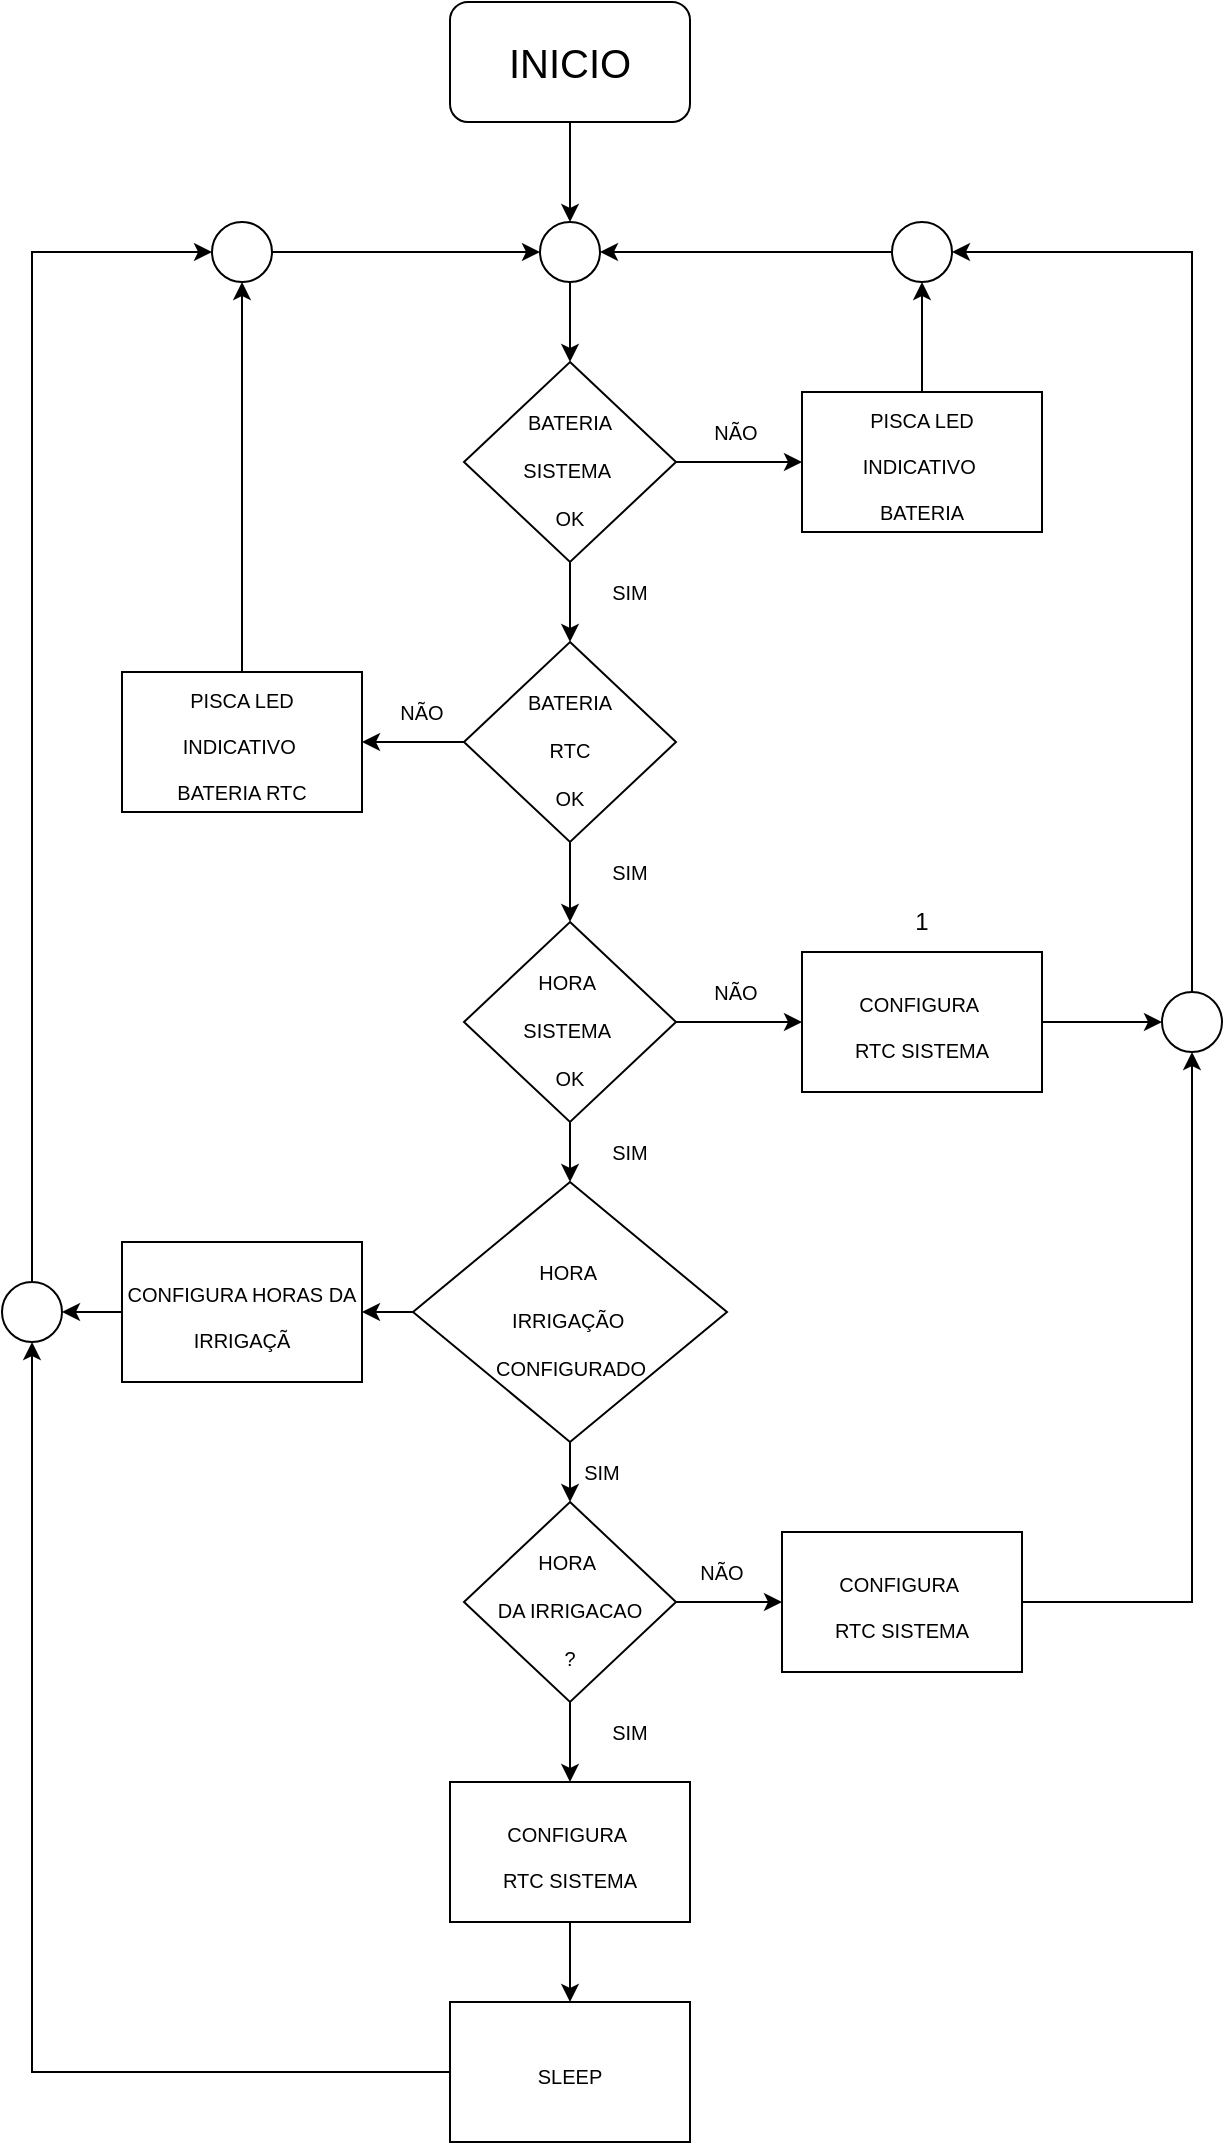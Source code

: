 <mxfile version="19.0.3" type="device"><diagram id="z5xFOaMXRzOpttD5_Gw4" name="Página-1"><mxGraphModel dx="1102" dy="905" grid="1" gridSize="10" guides="1" tooltips="1" connect="1" arrows="1" fold="1" page="1" pageScale="1" pageWidth="827" pageHeight="1169" math="0" shadow="0"><root><mxCell id="0"/><mxCell id="1" parent="0"/><mxCell id="EFNYkUk9EyJNP__9S5fV-4" style="edgeStyle=orthogonalEdgeStyle;rounded=0;orthogonalLoop=1;jettySize=auto;html=1;entryX=0.5;entryY=0;entryDx=0;entryDy=0;fontSize=19;" parent="1" source="EFNYkUk9EyJNP__9S5fV-1" target="EFNYkUk9EyJNP__9S5fV-3" edge="1"><mxGeometry relative="1" as="geometry"/></mxCell><mxCell id="EFNYkUk9EyJNP__9S5fV-1" value="&lt;font style=&quot;font-size: 20px;&quot;&gt;INICIO&lt;/font&gt;" style="rounded=1;whiteSpace=wrap;html=1;" parent="1" vertex="1"><mxGeometry x="354" y="40" width="120" height="60" as="geometry"/></mxCell><mxCell id="EFNYkUk9EyJNP__9S5fV-8" style="edgeStyle=orthogonalEdgeStyle;rounded=0;orthogonalLoop=1;jettySize=auto;html=1;entryX=0;entryY=0.5;entryDx=0;entryDy=0;fontSize=10;" parent="1" source="EFNYkUk9EyJNP__9S5fV-2" target="EFNYkUk9EyJNP__9S5fV-6" edge="1"><mxGeometry relative="1" as="geometry"/></mxCell><mxCell id="EFNYkUk9EyJNP__9S5fV-15" style="edgeStyle=orthogonalEdgeStyle;rounded=0;orthogonalLoop=1;jettySize=auto;html=1;entryX=0.5;entryY=0;entryDx=0;entryDy=0;fontSize=10;" parent="1" source="EFNYkUk9EyJNP__9S5fV-2" target="EFNYkUk9EyJNP__9S5fV-11" edge="1"><mxGeometry relative="1" as="geometry"/></mxCell><mxCell id="EFNYkUk9EyJNP__9S5fV-2" value="&lt;font size=&quot;1&quot;&gt;BATERIA&lt;br&gt;SISTEMA&amp;nbsp;&lt;br&gt;OK&lt;br&gt;&lt;/font&gt;" style="rhombus;whiteSpace=wrap;html=1;fontSize=20;" parent="1" vertex="1"><mxGeometry x="361" y="220" width="106" height="100" as="geometry"/></mxCell><mxCell id="EFNYkUk9EyJNP__9S5fV-5" style="edgeStyle=orthogonalEdgeStyle;rounded=0;orthogonalLoop=1;jettySize=auto;html=1;entryX=0.5;entryY=0;entryDx=0;entryDy=0;fontSize=19;" parent="1" source="EFNYkUk9EyJNP__9S5fV-3" target="EFNYkUk9EyJNP__9S5fV-2" edge="1"><mxGeometry relative="1" as="geometry"/></mxCell><mxCell id="EFNYkUk9EyJNP__9S5fV-3" value="" style="ellipse;whiteSpace=wrap;html=1;aspect=fixed;fontSize=19;" parent="1" vertex="1"><mxGeometry x="399" y="150" width="30" height="30" as="geometry"/></mxCell><mxCell id="EFNYkUk9EyJNP__9S5fV-21" style="edgeStyle=orthogonalEdgeStyle;rounded=0;orthogonalLoop=1;jettySize=auto;html=1;entryX=0.5;entryY=1;entryDx=0;entryDy=0;fontSize=10;" parent="1" source="EFNYkUk9EyJNP__9S5fV-6" target="EFNYkUk9EyJNP__9S5fV-19" edge="1"><mxGeometry relative="1" as="geometry"/></mxCell><mxCell id="EFNYkUk9EyJNP__9S5fV-6" value="&lt;font style=&quot;font-size: 10px;&quot;&gt;PISCA LED&lt;br&gt;INDICATIVO&amp;nbsp;&lt;br&gt;BATERIA&lt;/font&gt;" style="rounded=0;whiteSpace=wrap;html=1;fontSize=19;" parent="1" vertex="1"><mxGeometry x="530" y="235" width="120" height="70" as="geometry"/></mxCell><mxCell id="EFNYkUk9EyJNP__9S5fV-10" value="NÃO" style="text;html=1;strokeColor=none;fillColor=none;align=center;verticalAlign=middle;whiteSpace=wrap;rounded=0;fontSize=10;" parent="1" vertex="1"><mxGeometry x="467" y="240" width="60" height="30" as="geometry"/></mxCell><mxCell id="EFNYkUk9EyJNP__9S5fV-13" style="edgeStyle=orthogonalEdgeStyle;rounded=0;orthogonalLoop=1;jettySize=auto;html=1;entryX=1;entryY=0.5;entryDx=0;entryDy=0;fontSize=10;" parent="1" source="EFNYkUk9EyJNP__9S5fV-11" target="EFNYkUk9EyJNP__9S5fV-12" edge="1"><mxGeometry relative="1" as="geometry"/></mxCell><mxCell id="EFNYkUk9EyJNP__9S5fV-18" style="edgeStyle=orthogonalEdgeStyle;rounded=0;orthogonalLoop=1;jettySize=auto;html=1;entryX=0.5;entryY=0;entryDx=0;entryDy=0;fontSize=10;" parent="1" source="EFNYkUk9EyJNP__9S5fV-11" target="EFNYkUk9EyJNP__9S5fV-17" edge="1"><mxGeometry relative="1" as="geometry"/></mxCell><mxCell id="EFNYkUk9EyJNP__9S5fV-11" value="&lt;font size=&quot;1&quot;&gt;BATERIA&lt;br&gt;RTC&lt;br&gt;OK&lt;br&gt;&lt;/font&gt;" style="rhombus;whiteSpace=wrap;html=1;fontSize=20;" parent="1" vertex="1"><mxGeometry x="361" y="360" width="106" height="100" as="geometry"/></mxCell><mxCell id="EFNYkUk9EyJNP__9S5fV-34" style="edgeStyle=orthogonalEdgeStyle;rounded=0;orthogonalLoop=1;jettySize=auto;html=1;entryX=0.5;entryY=1;entryDx=0;entryDy=0;fontSize=10;fontColor=none;" parent="1" source="EFNYkUk9EyJNP__9S5fV-12" target="EFNYkUk9EyJNP__9S5fV-32" edge="1"><mxGeometry relative="1" as="geometry"/></mxCell><mxCell id="EFNYkUk9EyJNP__9S5fV-12" value="&lt;font style=&quot;font-size: 10px;&quot;&gt;PISCA LED&lt;br&gt;INDICATIVO&amp;nbsp;&lt;br&gt;BATERIA RTC&lt;/font&gt;" style="rounded=0;whiteSpace=wrap;html=1;fontSize=19;" parent="1" vertex="1"><mxGeometry x="190" y="375" width="120" height="70" as="geometry"/></mxCell><mxCell id="EFNYkUk9EyJNP__9S5fV-16" value="NÃO" style="text;html=1;strokeColor=none;fillColor=none;align=center;verticalAlign=middle;whiteSpace=wrap;rounded=0;fontSize=10;" parent="1" vertex="1"><mxGeometry x="310" y="380" width="60" height="30" as="geometry"/></mxCell><mxCell id="EFNYkUk9EyJNP__9S5fV-24" style="edgeStyle=orthogonalEdgeStyle;rounded=0;orthogonalLoop=1;jettySize=auto;html=1;entryX=0;entryY=0.5;entryDx=0;entryDy=0;fontSize=10;" parent="1" source="EFNYkUk9EyJNP__9S5fV-17" target="EFNYkUk9EyJNP__9S5fV-23" edge="1"><mxGeometry relative="1" as="geometry"/></mxCell><mxCell id="EFNYkUk9EyJNP__9S5fV-36" style="edgeStyle=orthogonalEdgeStyle;rounded=0;orthogonalLoop=1;jettySize=auto;html=1;entryX=0.5;entryY=0;entryDx=0;entryDy=0;fontSize=10;fontColor=none;" parent="1" source="EFNYkUk9EyJNP__9S5fV-17" target="EFNYkUk9EyJNP__9S5fV-29" edge="1"><mxGeometry relative="1" as="geometry"/></mxCell><mxCell id="EFNYkUk9EyJNP__9S5fV-17" value="&lt;font size=&quot;1&quot;&gt;HORA&amp;nbsp;&lt;br&gt;SISTEMA&amp;nbsp;&lt;br&gt;OK&lt;br&gt;&lt;/font&gt;" style="rhombus;whiteSpace=wrap;html=1;fontSize=20;" parent="1" vertex="1"><mxGeometry x="361" y="500" width="106" height="100" as="geometry"/></mxCell><mxCell id="EFNYkUk9EyJNP__9S5fV-20" style="edgeStyle=orthogonalEdgeStyle;rounded=0;orthogonalLoop=1;jettySize=auto;html=1;entryX=1;entryY=0.5;entryDx=0;entryDy=0;fontSize=10;" parent="1" source="EFNYkUk9EyJNP__9S5fV-19" target="EFNYkUk9EyJNP__9S5fV-3" edge="1"><mxGeometry relative="1" as="geometry"/></mxCell><mxCell id="EFNYkUk9EyJNP__9S5fV-19" value="" style="ellipse;whiteSpace=wrap;html=1;aspect=fixed;fontSize=19;" parent="1" vertex="1"><mxGeometry x="575" y="150" width="30" height="30" as="geometry"/></mxCell><mxCell id="EFNYkUk9EyJNP__9S5fV-46" style="edgeStyle=orthogonalEdgeStyle;rounded=0;orthogonalLoop=1;jettySize=auto;html=1;entryX=0;entryY=0.5;entryDx=0;entryDy=0;fontSize=10;fontColor=none;" parent="1" source="EFNYkUk9EyJNP__9S5fV-23" target="EFNYkUk9EyJNP__9S5fV-45" edge="1"><mxGeometry relative="1" as="geometry"/></mxCell><mxCell id="EFNYkUk9EyJNP__9S5fV-23" value="&lt;span style=&quot;font-size: 10px;&quot;&gt;CONFIGURA&amp;nbsp;&lt;br&gt;RTC SISTEMA&lt;br&gt;&lt;/span&gt;" style="rounded=0;whiteSpace=wrap;html=1;fontSize=19;" parent="1" vertex="1"><mxGeometry x="530" y="515" width="120" height="70" as="geometry"/></mxCell><mxCell id="EFNYkUk9EyJNP__9S5fV-26" value="SIM" style="text;html=1;strokeColor=none;fillColor=none;align=center;verticalAlign=middle;whiteSpace=wrap;rounded=0;fontSize=10;" parent="1" vertex="1"><mxGeometry x="414" y="320" width="60" height="30" as="geometry"/></mxCell><mxCell id="EFNYkUk9EyJNP__9S5fV-27" value="SIM" style="text;html=1;strokeColor=none;fillColor=none;align=center;verticalAlign=middle;whiteSpace=wrap;rounded=0;fontSize=10;" parent="1" vertex="1"><mxGeometry x="414" y="460" width="60" height="30" as="geometry"/></mxCell><mxCell id="EFNYkUk9EyJNP__9S5fV-28" value="NÃO" style="text;html=1;strokeColor=none;fillColor=none;align=center;verticalAlign=middle;whiteSpace=wrap;rounded=0;fontSize=10;" parent="1" vertex="1"><mxGeometry x="467" y="520" width="60" height="30" as="geometry"/></mxCell><mxCell id="EFNYkUk9EyJNP__9S5fV-31" style="edgeStyle=orthogonalEdgeStyle;rounded=0;orthogonalLoop=1;jettySize=auto;html=1;fontSize=10;fontColor=none;" parent="1" source="EFNYkUk9EyJNP__9S5fV-29" target="EFNYkUk9EyJNP__9S5fV-30" edge="1"><mxGeometry relative="1" as="geometry"/></mxCell><mxCell id="EFNYkUk9EyJNP__9S5fV-39" style="edgeStyle=orthogonalEdgeStyle;rounded=0;orthogonalLoop=1;jettySize=auto;html=1;entryX=0.5;entryY=0;entryDx=0;entryDy=0;fontSize=10;fontColor=none;" parent="1" source="EFNYkUk9EyJNP__9S5fV-29" target="EFNYkUk9EyJNP__9S5fV-38" edge="1"><mxGeometry relative="1" as="geometry"/></mxCell><mxCell id="EFNYkUk9EyJNP__9S5fV-29" value="&lt;font size=&quot;1&quot;&gt;HORA&amp;nbsp;&lt;br&gt;IRRIGAÇÃO&amp;nbsp;&lt;br&gt;CONFIGURADO&lt;br&gt;&lt;/font&gt;" style="rhombus;whiteSpace=wrap;html=1;fontSize=20;" parent="1" vertex="1"><mxGeometry x="335.5" y="630" width="157" height="130" as="geometry"/></mxCell><mxCell id="EFNYkUk9EyJNP__9S5fV-55" style="edgeStyle=orthogonalEdgeStyle;rounded=0;orthogonalLoop=1;jettySize=auto;html=1;entryX=1;entryY=0.5;entryDx=0;entryDy=0;fontSize=10;fontColor=none;" parent="1" source="EFNYkUk9EyJNP__9S5fV-30" target="EFNYkUk9EyJNP__9S5fV-54" edge="1"><mxGeometry relative="1" as="geometry"/></mxCell><mxCell id="EFNYkUk9EyJNP__9S5fV-30" value="&lt;span style=&quot;font-size: 10px;&quot;&gt;CONFIGURA HORAS DA IRRIGAÇÃ&lt;/span&gt;" style="rounded=0;whiteSpace=wrap;html=1;fontSize=19;" parent="1" vertex="1"><mxGeometry x="190" y="660" width="120" height="70" as="geometry"/></mxCell><mxCell id="EFNYkUk9EyJNP__9S5fV-33" style="edgeStyle=orthogonalEdgeStyle;rounded=0;orthogonalLoop=1;jettySize=auto;html=1;entryX=0;entryY=0.5;entryDx=0;entryDy=0;fontSize=10;fontColor=none;" parent="1" source="EFNYkUk9EyJNP__9S5fV-32" target="EFNYkUk9EyJNP__9S5fV-3" edge="1"><mxGeometry relative="1" as="geometry"/></mxCell><mxCell id="EFNYkUk9EyJNP__9S5fV-32" value="" style="ellipse;whiteSpace=wrap;html=1;aspect=fixed;fontSize=19;" parent="1" vertex="1"><mxGeometry x="235" y="150" width="30" height="30" as="geometry"/></mxCell><mxCell id="EFNYkUk9EyJNP__9S5fV-37" value="SIM" style="text;html=1;strokeColor=none;fillColor=none;align=center;verticalAlign=middle;whiteSpace=wrap;rounded=0;fontSize=10;" parent="1" vertex="1"><mxGeometry x="414" y="600" width="60" height="30" as="geometry"/></mxCell><mxCell id="EFNYkUk9EyJNP__9S5fV-43" style="edgeStyle=orthogonalEdgeStyle;rounded=0;orthogonalLoop=1;jettySize=auto;html=1;entryX=0;entryY=0.5;entryDx=0;entryDy=0;fontSize=10;fontColor=none;" parent="1" source="EFNYkUk9EyJNP__9S5fV-38" target="EFNYkUk9EyJNP__9S5fV-40" edge="1"><mxGeometry relative="1" as="geometry"/></mxCell><mxCell id="EFNYkUk9EyJNP__9S5fV-51" style="edgeStyle=orthogonalEdgeStyle;rounded=0;orthogonalLoop=1;jettySize=auto;html=1;entryX=0.5;entryY=0;entryDx=0;entryDy=0;fontSize=10;fontColor=none;" parent="1" source="EFNYkUk9EyJNP__9S5fV-38" target="EFNYkUk9EyJNP__9S5fV-50" edge="1"><mxGeometry relative="1" as="geometry"/></mxCell><mxCell id="EFNYkUk9EyJNP__9S5fV-38" value="&lt;font size=&quot;1&quot;&gt;HORA&amp;nbsp;&lt;br&gt;DA IRRIGACAO&lt;br&gt;?&lt;br&gt;&lt;/font&gt;" style="rhombus;whiteSpace=wrap;html=1;fontSize=20;" parent="1" vertex="1"><mxGeometry x="361" y="790" width="106" height="100" as="geometry"/></mxCell><mxCell id="EFNYkUk9EyJNP__9S5fV-47" style="edgeStyle=orthogonalEdgeStyle;rounded=0;orthogonalLoop=1;jettySize=auto;html=1;entryX=0.5;entryY=1;entryDx=0;entryDy=0;fontSize=10;fontColor=none;" parent="1" source="EFNYkUk9EyJNP__9S5fV-40" target="EFNYkUk9EyJNP__9S5fV-45" edge="1"><mxGeometry relative="1" as="geometry"/></mxCell><mxCell id="EFNYkUk9EyJNP__9S5fV-40" value="&lt;span style=&quot;font-size: 10px;&quot;&gt;CONFIGURA&amp;nbsp;&lt;br&gt;RTC SISTEMA&lt;br&gt;&lt;/span&gt;" style="rounded=0;whiteSpace=wrap;html=1;fontSize=19;" parent="1" vertex="1"><mxGeometry x="520" y="805" width="120" height="70" as="geometry"/></mxCell><mxCell id="EFNYkUk9EyJNP__9S5fV-42" value="SIM" style="text;html=1;strokeColor=none;fillColor=none;align=center;verticalAlign=middle;whiteSpace=wrap;rounded=0;fontSize=10;" parent="1" vertex="1"><mxGeometry x="414" y="890" width="60" height="30" as="geometry"/></mxCell><mxCell id="EFNYkUk9EyJNP__9S5fV-48" style="edgeStyle=orthogonalEdgeStyle;rounded=0;orthogonalLoop=1;jettySize=auto;html=1;entryX=1;entryY=0.5;entryDx=0;entryDy=0;fontSize=10;fontColor=none;" parent="1" source="EFNYkUk9EyJNP__9S5fV-45" target="EFNYkUk9EyJNP__9S5fV-19" edge="1"><mxGeometry relative="1" as="geometry"><Array as="points"><mxPoint x="725" y="165"/></Array></mxGeometry></mxCell><mxCell id="EFNYkUk9EyJNP__9S5fV-45" value="" style="ellipse;whiteSpace=wrap;html=1;aspect=fixed;fontSize=19;" parent="1" vertex="1"><mxGeometry x="710" y="535" width="30" height="30" as="geometry"/></mxCell><mxCell id="EFNYkUk9EyJNP__9S5fV-49" value="NÃO" style="text;html=1;strokeColor=none;fillColor=none;align=center;verticalAlign=middle;whiteSpace=wrap;rounded=0;fontSize=10;" parent="1" vertex="1"><mxGeometry x="460" y="810" width="60" height="30" as="geometry"/></mxCell><mxCell id="EFNYkUk9EyJNP__9S5fV-53" style="edgeStyle=orthogonalEdgeStyle;rounded=0;orthogonalLoop=1;jettySize=auto;html=1;entryX=0.5;entryY=0;entryDx=0;entryDy=0;fontSize=10;fontColor=none;" parent="1" source="EFNYkUk9EyJNP__9S5fV-50" target="EFNYkUk9EyJNP__9S5fV-52" edge="1"><mxGeometry relative="1" as="geometry"/></mxCell><mxCell id="EFNYkUk9EyJNP__9S5fV-50" value="&lt;span style=&quot;font-size: 10px;&quot;&gt;CONFIGURA&amp;nbsp;&lt;br&gt;RTC SISTEMA&lt;br&gt;&lt;/span&gt;" style="rounded=0;whiteSpace=wrap;html=1;fontSize=19;" parent="1" vertex="1"><mxGeometry x="354" y="930" width="120" height="70" as="geometry"/></mxCell><mxCell id="EFNYkUk9EyJNP__9S5fV-56" style="edgeStyle=orthogonalEdgeStyle;rounded=0;orthogonalLoop=1;jettySize=auto;html=1;entryX=0.5;entryY=1;entryDx=0;entryDy=0;fontSize=10;fontColor=none;" parent="1" source="EFNYkUk9EyJNP__9S5fV-52" target="EFNYkUk9EyJNP__9S5fV-54" edge="1"><mxGeometry relative="1" as="geometry"/></mxCell><mxCell id="EFNYkUk9EyJNP__9S5fV-52" value="&lt;span style=&quot;font-size: 10px;&quot;&gt;SLEEP&lt;br&gt;&lt;/span&gt;" style="rounded=0;whiteSpace=wrap;html=1;fontSize=19;" parent="1" vertex="1"><mxGeometry x="354" y="1040" width="120" height="70" as="geometry"/></mxCell><mxCell id="EFNYkUk9EyJNP__9S5fV-57" style="edgeStyle=orthogonalEdgeStyle;rounded=0;orthogonalLoop=1;jettySize=auto;html=1;entryX=0;entryY=0.5;entryDx=0;entryDy=0;fontSize=10;fontColor=none;" parent="1" source="EFNYkUk9EyJNP__9S5fV-54" target="EFNYkUk9EyJNP__9S5fV-32" edge="1"><mxGeometry relative="1" as="geometry"><Array as="points"><mxPoint x="145" y="165"/></Array></mxGeometry></mxCell><mxCell id="EFNYkUk9EyJNP__9S5fV-54" value="" style="ellipse;whiteSpace=wrap;html=1;aspect=fixed;fontSize=19;" parent="1" vertex="1"><mxGeometry x="130" y="680" width="30" height="30" as="geometry"/></mxCell><mxCell id="EFNYkUk9EyJNP__9S5fV-58" value="SIM" style="text;html=1;strokeColor=none;fillColor=none;align=center;verticalAlign=middle;whiteSpace=wrap;rounded=0;fontSize=10;" parent="1" vertex="1"><mxGeometry x="400" y="760" width="60" height="30" as="geometry"/></mxCell><mxCell id="MOlG9r3LYK7_Nsuoklrv-1" value="1" style="text;html=1;strokeColor=none;fillColor=none;align=center;verticalAlign=middle;whiteSpace=wrap;rounded=0;" vertex="1" parent="1"><mxGeometry x="560" y="485" width="60" height="30" as="geometry"/></mxCell></root></mxGraphModel></diagram></mxfile>